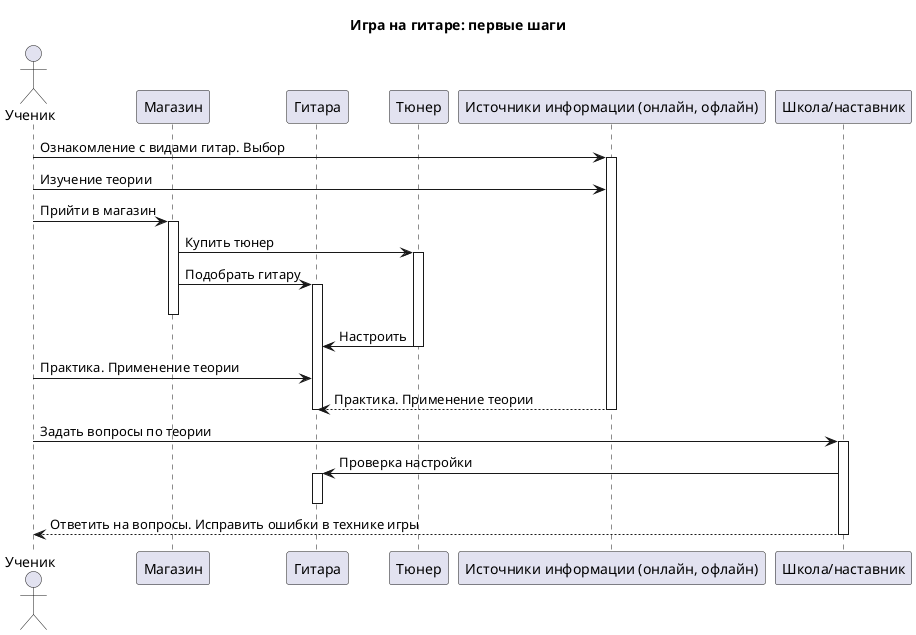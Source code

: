 @startuml sequence
title Игра на гитаре: первые шаги
actor "Ученик" as User
participant "Магазин" as Shop
participant "Гитара" as Guitar
participant "Тюнер" as Tuner
participant "Источники информации (онлайн, офлайн)" as Info
participant "Школа/наставник" as Teacher

User -> Info++: Ознакомление с видами гитар. Выбор
User -> Info: Изучение теории


User -> Shop++ : Прийти в магазин
Shop -> Tuner++ : Купить тюнер
Shop -> Guitar++ : Подобрать гитару
deactivate Shop
Tuner -> Guitar : Настроить
deactivate Tuner

User -> Guitar: Практика. Применение теории
Info --> Guitar: Практика. Применение теории
deactivate Guitar
deactivate Info
User -> Teacher++: Задать вопросы по теории
Teacher -> Guitar++: Проверка настройки
deactivate Guitar
Teacher --> User: Ответить на вопросы. Исправить ошибки в технике игры
deactivate Teacher
@enduml
